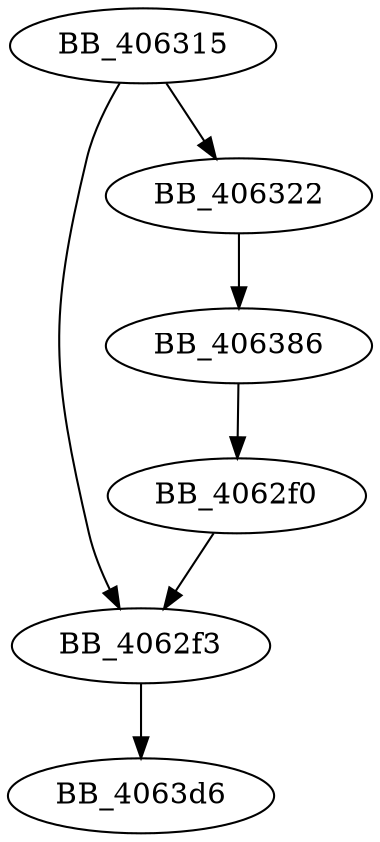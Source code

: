 DiGraph sub_406315{
BB_4062f0->BB_4062f3
BB_4062f3->BB_4063d6
BB_406315->BB_4062f3
BB_406315->BB_406322
BB_406322->BB_406386
BB_406386->BB_4062f0
}
